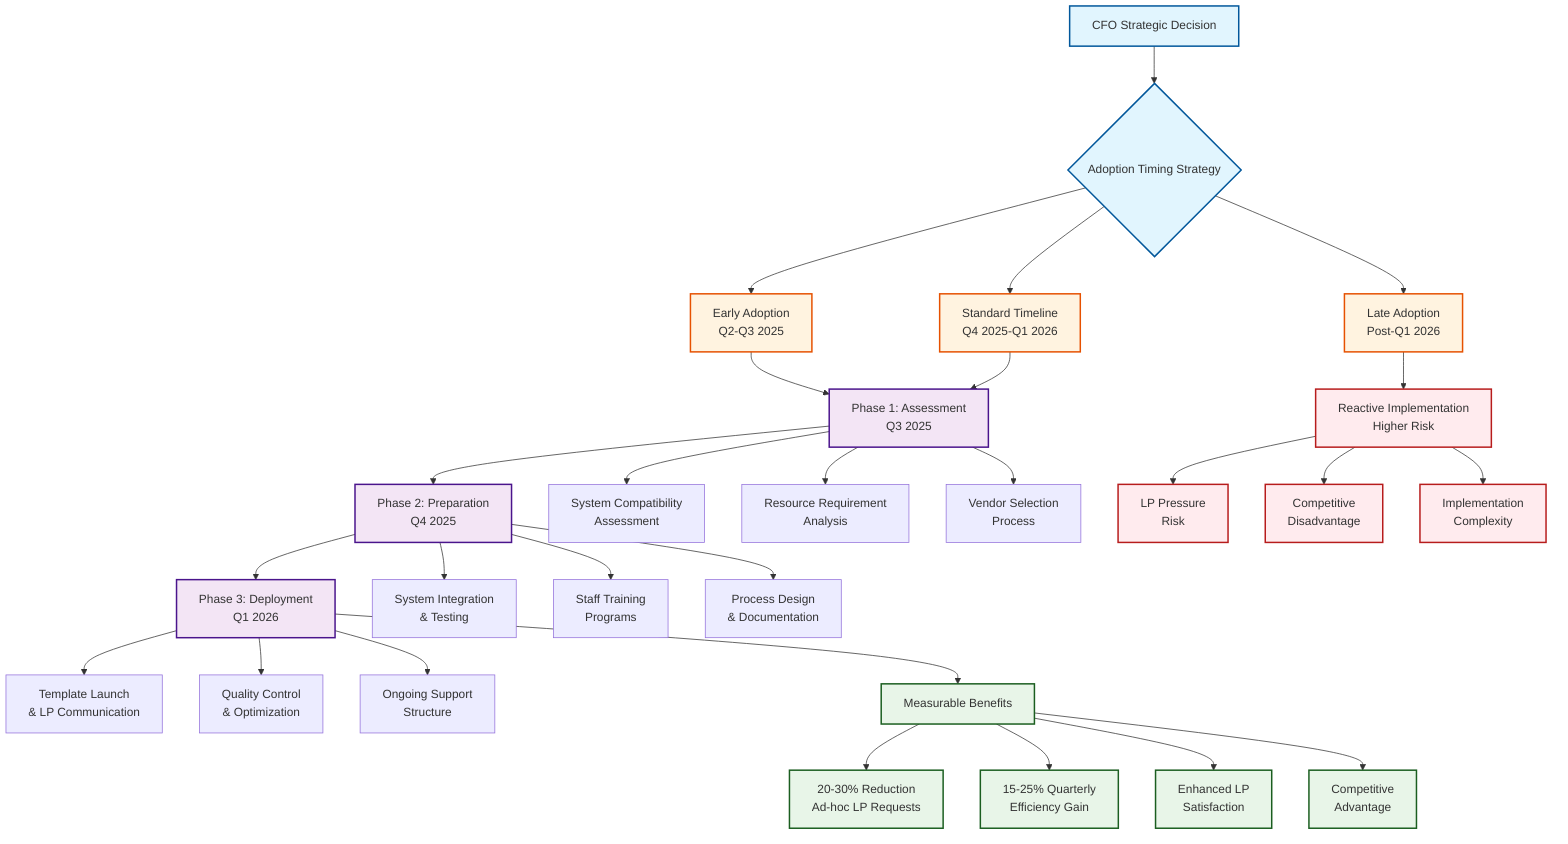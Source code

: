 flowchart TD
    A[CFO Strategic Decision] --> B{Adoption Timing Strategy}
    
    B --> C[Early Adoption<br/>Q2-Q3 2025]
    B --> D[Standard Timeline<br/>Q4 2025-Q1 2026]
    B --> E[Late Adoption<br/>Post-Q1 2026]
    
    C --> F[Phase 1: Assessment<br/>Q3 2025]
    D --> F
    E --> G[Reactive Implementation<br/>Higher Risk]
    
    F --> H[Phase 2: Preparation<br/>Q4 2025]
    H --> I[Phase 3: Deployment<br/>Q1 2026]
    
    %% Phase 1 Details
    F --> F1[System Compatibility<br/>Assessment]
    F --> F2[Resource Requirement<br/>Analysis]
    F --> F3[Vendor Selection<br/>Process]
    
    %% Phase 2 Details  
    H --> H1[System Integration<br/>& Testing]
    H --> H2[Staff Training<br/>Programs]
    H --> H3[Process Design<br/>& Documentation]
    
    %% Phase 3 Details
    I --> I1[Template Launch<br/>& LP Communication]
    I --> I2[Quality Control<br/>& Optimization]
    I --> I3[Ongoing Support<br/>Structure]
    
    %% Benefits
    I --> J[Measurable Benefits]
    J --> J1[20-30% Reduction<br/>Ad-hoc LP Requests]
    J --> J2[15-25% Quarterly<br/>Efficiency Gain]
    J --> J3[Enhanced LP<br/>Satisfaction]
    J --> J4[Competitive<br/>Advantage]
    
    %% Risk Factors
    G --> G1[LP Pressure<br/>Risk]
    G --> G2[Competitive<br/>Disadvantage]
    G --> G3[Implementation<br/>Complexity]
    
    %% Styling
    classDef decisionNode fill:#e1f5fe,stroke:#01579b,stroke-width:2px
    classDef phaseNode fill:#f3e5f5,stroke:#4a148c,stroke-width:2px
    classDef benefitNode fill:#e8f5e8,stroke:#1b5e20,stroke-width:2px
    classDef riskNode fill:#ffebee,stroke:#b71c1c,stroke-width:2px
    classDef timingNode fill:#fff3e0,stroke:#e65100,stroke-width:2px
    
    class A,B decisionNode
    class F,H,I phaseNode
    class J,J1,J2,J3,J4 benefitNode
    class G,G1,G2,G3 riskNode
    class C,D,E timingNode